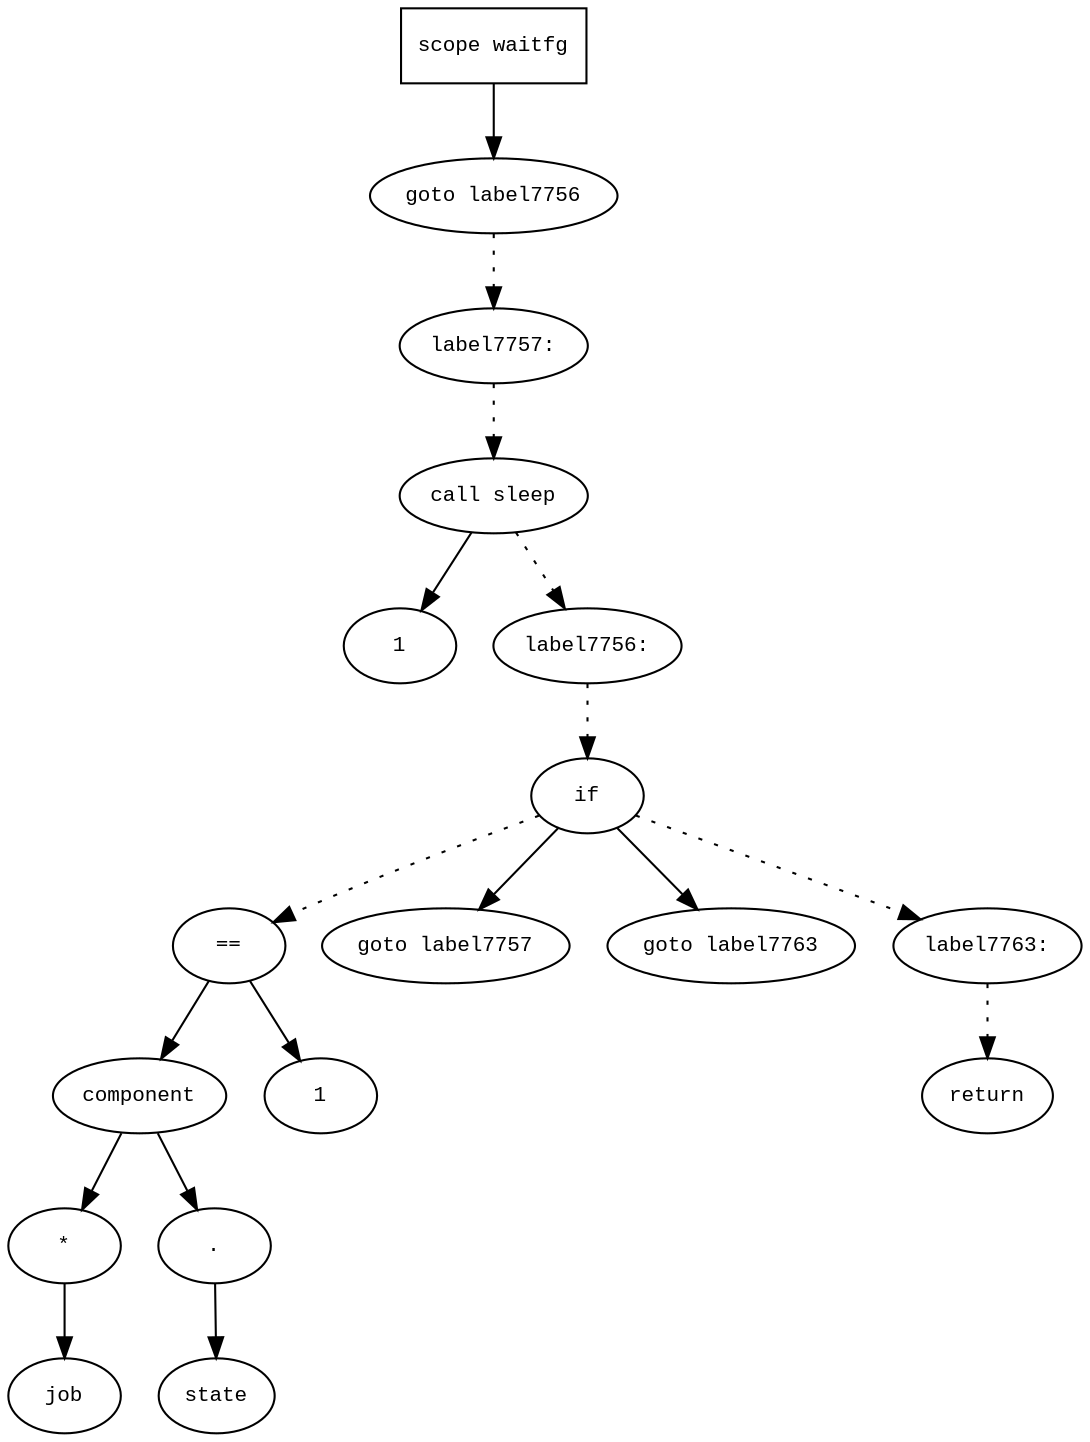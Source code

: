 digraph AST {
  graph [fontname="Times New Roman",fontsize=10];
  node  [fontname="Courier New",fontsize=10];
  edge  [fontname="Times New Roman",fontsize=10];

  node1 [label="scope waitfg",shape=box];
  node2 [label="goto label7756",shape=ellipse];
  node1 -> node2;
  node3 [label="label7757:",shape=ellipse];
  node2 -> node3 [style=dotted];
  node4 [label="call sleep",shape=ellipse];
  node5 [label="1",shape=ellipse];
  node4 -> node5;
  node3 -> node4 [style=dotted];
  node6 [label="label7756:",shape=ellipse];
  node4 -> node6 [style=dotted];
  node7 [label="if",shape=ellipse];
  node6 -> node7 [style=dotted];
  node8 [label="==",shape=ellipse];
  node9 [label="component",shape=ellipse];
  node8 -> node9;
  node10 [label="*",shape=ellipse];
  node11 [label="job",shape=ellipse];
  node10 -> node11;
  node9 -> node10;
  node12 [label=".",shape=ellipse];
  node9 -> node12;
  node13 [label="state",shape=ellipse];
  node12 -> node13;
  node14 [label="1",shape=ellipse];
  node8 -> node14;
  node7 -> node8 [style=dotted];
  node15 [label="goto label7757",shape=ellipse];
  node7 -> node15;
  node16 [label="goto label7763",shape=ellipse];
  node7 -> node16;
  node17 [label="label7763:",shape=ellipse];
  node7 -> node17 [style=dotted];
  node18 [label="return",shape=ellipse];
  node17 -> node18 [style=dotted];
} 